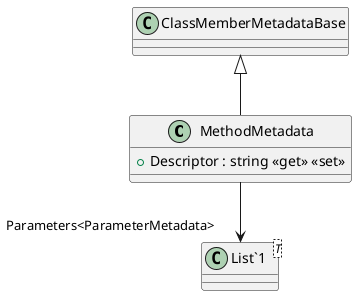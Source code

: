 @startuml
class MethodMetadata {
    + Descriptor : string <<get>> <<set>>
}
class "List`1"<T> {
}
ClassMemberMetadataBase <|-- MethodMetadata
MethodMetadata --> "Parameters<ParameterMetadata>" "List`1"
@enduml
